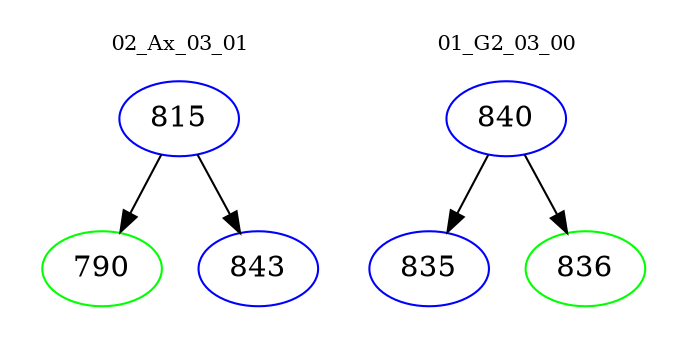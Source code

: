 digraph{
subgraph cluster_0 {
color = white
label = "02_Ax_03_01";
fontsize=10;
T0_815 [label="815", color="blue"]
T0_815 -> T0_790 [color="black"]
T0_790 [label="790", color="green"]
T0_815 -> T0_843 [color="black"]
T0_843 [label="843", color="blue"]
}
subgraph cluster_1 {
color = white
label = "01_G2_03_00";
fontsize=10;
T1_840 [label="840", color="blue"]
T1_840 -> T1_835 [color="black"]
T1_835 [label="835", color="blue"]
T1_840 -> T1_836 [color="black"]
T1_836 [label="836", color="green"]
}
}
